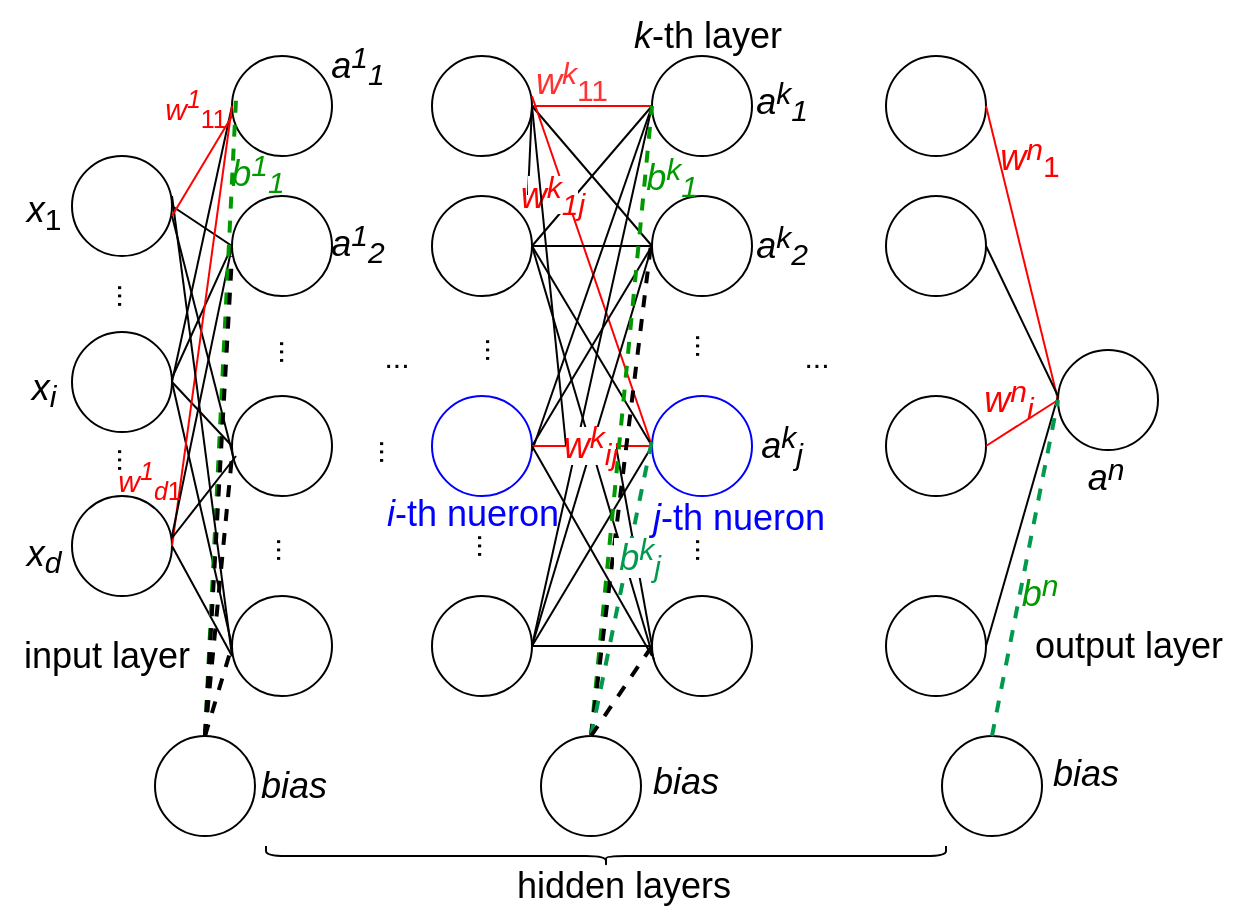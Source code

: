 <mxfile version="21.3.8" type="github">
  <diagram name="Page-1" id="8ToRotbsmDNmmr7wD_bL">
    <mxGraphModel dx="1242" dy="742" grid="1" gridSize="10" guides="1" tooltips="1" connect="1" arrows="1" fold="1" page="1" pageScale="1" pageWidth="827" pageHeight="1169" math="0" shadow="0">
      <root>
        <mxCell id="0" />
        <mxCell id="1" parent="0" />
        <mxCell id="P3CmtYsPwi7_TScskWWs-3" value="" style="ellipse;whiteSpace=wrap;html=1;aspect=fixed;" parent="1" vertex="1">
          <mxGeometry x="70" y="200" width="50" height="50" as="geometry" />
        </mxCell>
        <mxCell id="P3CmtYsPwi7_TScskWWs-4" value="" style="ellipse;whiteSpace=wrap;html=1;aspect=fixed;" parent="1" vertex="1">
          <mxGeometry x="150" y="150" width="50" height="50" as="geometry" />
        </mxCell>
        <mxCell id="P3CmtYsPwi7_TScskWWs-5" value="" style="ellipse;whiteSpace=wrap;html=1;aspect=fixed;" parent="1" vertex="1">
          <mxGeometry x="70" y="288" width="50" height="50" as="geometry" />
        </mxCell>
        <mxCell id="P3CmtYsPwi7_TScskWWs-6" value="" style="ellipse;whiteSpace=wrap;html=1;aspect=fixed;" parent="1" vertex="1">
          <mxGeometry x="70" y="370" width="50" height="50" as="geometry" />
        </mxCell>
        <mxCell id="P3CmtYsPwi7_TScskWWs-7" value="" style="ellipse;whiteSpace=wrap;html=1;aspect=fixed;" parent="1" vertex="1">
          <mxGeometry x="150" y="320" width="50" height="50" as="geometry" />
        </mxCell>
        <mxCell id="P3CmtYsPwi7_TScskWWs-8" value="" style="ellipse;whiteSpace=wrap;html=1;aspect=fixed;" parent="1" vertex="1">
          <mxGeometry x="150" y="220" width="50" height="50" as="geometry" />
        </mxCell>
        <mxCell id="P3CmtYsPwi7_TScskWWs-9" value="" style="ellipse;whiteSpace=wrap;html=1;aspect=fixed;" parent="1" vertex="1">
          <mxGeometry x="150" y="420" width="50" height="50" as="geometry" />
        </mxCell>
        <mxCell id="P3CmtYsPwi7_TScskWWs-10" value="" style="ellipse;whiteSpace=wrap;html=1;aspect=fixed;" parent="1" vertex="1">
          <mxGeometry x="250" y="420" width="50" height="50" as="geometry" />
        </mxCell>
        <mxCell id="P3CmtYsPwi7_TScskWWs-11" value="" style="ellipse;whiteSpace=wrap;html=1;aspect=fixed;strokeColor=#0000FF;" parent="1" vertex="1">
          <mxGeometry x="250" y="320" width="50" height="50" as="geometry" />
        </mxCell>
        <mxCell id="P3CmtYsPwi7_TScskWWs-12" value="" style="ellipse;whiteSpace=wrap;html=1;aspect=fixed;" parent="1" vertex="1">
          <mxGeometry x="250" y="220" width="50" height="50" as="geometry" />
        </mxCell>
        <mxCell id="P3CmtYsPwi7_TScskWWs-13" value="" style="ellipse;whiteSpace=wrap;html=1;aspect=fixed;" parent="1" vertex="1">
          <mxGeometry x="250" y="150" width="50" height="50" as="geometry" />
        </mxCell>
        <mxCell id="P3CmtYsPwi7_TScskWWs-14" value="&lt;font style=&quot;font-size: 15px;&quot;&gt;...&lt;/font&gt;" style="rounded=0;whiteSpace=wrap;html=1;strokeColor=none;fillColor=none;rotation=90;" parent="1" vertex="1">
          <mxGeometry x="84" y="260" width="30" height="20" as="geometry" />
        </mxCell>
        <mxCell id="P3CmtYsPwi7_TScskWWs-15" value="&lt;font style=&quot;font-size: 15px;&quot;&gt;...&lt;/font&gt;" style="rounded=0;whiteSpace=wrap;html=1;strokeColor=none;fillColor=none;rotation=90;" parent="1" vertex="1">
          <mxGeometry x="84" y="342" width="30" height="20" as="geometry" />
        </mxCell>
        <mxCell id="P3CmtYsPwi7_TScskWWs-16" value="&lt;font style=&quot;font-size: 15px;&quot;&gt;...&lt;/font&gt;" style="rounded=0;whiteSpace=wrap;html=1;strokeColor=none;fillColor=none;rotation=90;" parent="1" vertex="1">
          <mxGeometry x="165" y="288" width="30" height="20" as="geometry" />
        </mxCell>
        <mxCell id="P3CmtYsPwi7_TScskWWs-18" value="&lt;font style=&quot;font-size: 15px;&quot;&gt;...&lt;/font&gt;" style="rounded=0;whiteSpace=wrap;html=1;strokeColor=none;fillColor=none;rotation=90;" parent="1" vertex="1">
          <mxGeometry x="166" y="387" width="25" height="20" as="geometry" />
        </mxCell>
        <mxCell id="P3CmtYsPwi7_TScskWWs-19" value="" style="ellipse;whiteSpace=wrap;html=1;aspect=fixed;" parent="1" vertex="1">
          <mxGeometry x="563" y="297" width="50" height="50" as="geometry" />
        </mxCell>
        <mxCell id="P3CmtYsPwi7_TScskWWs-22" value="" style="endArrow=none;html=1;rounded=0;exitX=1;exitY=0.5;exitDx=0;exitDy=0;entryX=0;entryY=0.5;entryDx=0;entryDy=0;" parent="1" source="P3CmtYsPwi7_TScskWWs-3" target="P3CmtYsPwi7_TScskWWs-8" edge="1">
          <mxGeometry width="50" height="50" relative="1" as="geometry">
            <mxPoint x="130" y="235" as="sourcePoint" />
            <mxPoint x="162" y="194" as="targetPoint" />
          </mxGeometry>
        </mxCell>
        <mxCell id="P3CmtYsPwi7_TScskWWs-23" value="" style="endArrow=none;html=1;rounded=0;entryX=0.02;entryY=0.64;entryDx=0;entryDy=0;entryPerimeter=0;" parent="1" target="P3CmtYsPwi7_TScskWWs-7" edge="1">
          <mxGeometry width="50" height="50" relative="1" as="geometry">
            <mxPoint x="120" y="230" as="sourcePoint" />
            <mxPoint x="172" y="204" as="targetPoint" />
          </mxGeometry>
        </mxCell>
        <mxCell id="P3CmtYsPwi7_TScskWWs-25" value="" style="endArrow=none;html=1;rounded=0;exitX=1;exitY=0.5;exitDx=0;exitDy=0;entryX=0;entryY=0.5;entryDx=0;entryDy=0;" parent="1" source="P3CmtYsPwi7_TScskWWs-5" target="P3CmtYsPwi7_TScskWWs-4" edge="1">
          <mxGeometry width="50" height="50" relative="1" as="geometry">
            <mxPoint x="160" y="265" as="sourcePoint" />
            <mxPoint x="192" y="224" as="targetPoint" />
          </mxGeometry>
        </mxCell>
        <mxCell id="P3CmtYsPwi7_TScskWWs-26" value="" style="endArrow=none;html=1;rounded=0;exitX=1;exitY=0.5;exitDx=0;exitDy=0;entryX=0;entryY=0.5;entryDx=0;entryDy=0;" parent="1" target="P3CmtYsPwi7_TScskWWs-8" edge="1">
          <mxGeometry width="50" height="50" relative="1" as="geometry">
            <mxPoint x="120" y="311" as="sourcePoint" />
            <mxPoint x="152" y="270" as="targetPoint" />
          </mxGeometry>
        </mxCell>
        <mxCell id="P3CmtYsPwi7_TScskWWs-27" value="" style="endArrow=none;html=1;rounded=0;exitX=1;exitY=0.5;exitDx=0;exitDy=0;entryX=0;entryY=0.5;entryDx=0;entryDy=0;" parent="1" source="P3CmtYsPwi7_TScskWWs-5" target="P3CmtYsPwi7_TScskWWs-7" edge="1">
          <mxGeometry width="50" height="50" relative="1" as="geometry">
            <mxPoint x="180" y="285" as="sourcePoint" />
            <mxPoint x="212" y="244" as="targetPoint" />
          </mxGeometry>
        </mxCell>
        <mxCell id="P3CmtYsPwi7_TScskWWs-28" value="" style="endArrow=none;html=1;rounded=0;exitX=1;exitY=0.5;exitDx=0;exitDy=0;entryX=0;entryY=0.5;entryDx=0;entryDy=0;" parent="1" source="P3CmtYsPwi7_TScskWWs-5" target="P3CmtYsPwi7_TScskWWs-9" edge="1">
          <mxGeometry width="50" height="50" relative="1" as="geometry">
            <mxPoint x="190" y="295" as="sourcePoint" />
            <mxPoint x="222" y="254" as="targetPoint" />
          </mxGeometry>
        </mxCell>
        <mxCell id="P3CmtYsPwi7_TScskWWs-29" value="" style="endArrow=none;html=1;rounded=0;exitX=1;exitY=0.5;exitDx=0;exitDy=0;entryX=0;entryY=0.5;entryDx=0;entryDy=0;strokeColor=#FF0000;" parent="1" source="P3CmtYsPwi7_TScskWWs-6" target="P3CmtYsPwi7_TScskWWs-4" edge="1">
          <mxGeometry width="50" height="50" relative="1" as="geometry">
            <mxPoint x="200" y="305" as="sourcePoint" />
            <mxPoint x="232" y="264" as="targetPoint" />
          </mxGeometry>
        </mxCell>
        <mxCell id="P3CmtYsPwi7_TScskWWs-30" value="" style="endArrow=none;html=1;rounded=0;exitX=1;exitY=0.5;exitDx=0;exitDy=0;entryX=0.04;entryY=0.68;entryDx=0;entryDy=0;entryPerimeter=0;" parent="1" edge="1">
          <mxGeometry width="50" height="50" relative="1" as="geometry">
            <mxPoint x="120" y="391" as="sourcePoint" />
            <mxPoint x="152" y="350" as="targetPoint" />
          </mxGeometry>
        </mxCell>
        <mxCell id="P3CmtYsPwi7_TScskWWs-31" value="" style="endArrow=none;html=1;rounded=0;exitX=1;exitY=0.5;exitDx=0;exitDy=0;" parent="1" source="P3CmtYsPwi7_TScskWWs-6" edge="1">
          <mxGeometry width="50" height="50" relative="1" as="geometry">
            <mxPoint x="220" y="325" as="sourcePoint" />
            <mxPoint x="150" y="450" as="targetPoint" />
          </mxGeometry>
        </mxCell>
        <mxCell id="P3CmtYsPwi7_TScskWWs-32" value="" style="endArrow=none;html=1;rounded=0;entryX=0;entryY=0.5;entryDx=0;entryDy=0;" parent="1" target="P3CmtYsPwi7_TScskWWs-8" edge="1">
          <mxGeometry width="50" height="50" relative="1" as="geometry">
            <mxPoint x="120" y="390" as="sourcePoint" />
            <mxPoint x="146" y="347" as="targetPoint" />
          </mxGeometry>
        </mxCell>
        <mxCell id="P3CmtYsPwi7_TScskWWs-33" value="&lt;font style=&quot;font-size: 15px;&quot;&gt;...&lt;/font&gt;" style="rounded=0;whiteSpace=wrap;html=1;strokeColor=none;fillColor=none;rotation=0;" parent="1" vertex="1">
          <mxGeometry x="220" y="290" width="25" height="20" as="geometry" />
        </mxCell>
        <mxCell id="P3CmtYsPwi7_TScskWWs-34" value="" style="ellipse;whiteSpace=wrap;html=1;aspect=fixed;" parent="1" vertex="1">
          <mxGeometry x="477" y="420" width="50" height="50" as="geometry" />
        </mxCell>
        <mxCell id="P3CmtYsPwi7_TScskWWs-35" value="" style="ellipse;whiteSpace=wrap;html=1;aspect=fixed;" parent="1" vertex="1">
          <mxGeometry x="477" y="320" width="50" height="50" as="geometry" />
        </mxCell>
        <mxCell id="P3CmtYsPwi7_TScskWWs-36" value="" style="ellipse;whiteSpace=wrap;html=1;aspect=fixed;" parent="1" vertex="1">
          <mxGeometry x="477" y="220" width="50" height="50" as="geometry" />
        </mxCell>
        <mxCell id="P3CmtYsPwi7_TScskWWs-37" value="" style="ellipse;whiteSpace=wrap;html=1;aspect=fixed;" parent="1" vertex="1">
          <mxGeometry x="477" y="150" width="50" height="50" as="geometry" />
        </mxCell>
        <mxCell id="P3CmtYsPwi7_TScskWWs-38" value="&lt;font style=&quot;font-size: 15px;&quot;&gt;...&lt;/font&gt;" style="rounded=0;whiteSpace=wrap;html=1;strokeColor=none;fillColor=none;rotation=0;" parent="1" vertex="1">
          <mxGeometry x="430" y="290" width="25" height="20" as="geometry" />
        </mxCell>
        <mxCell id="P3CmtYsPwi7_TScskWWs-42" value="" style="endArrow=none;html=1;rounded=0;exitX=1;exitY=0.5;exitDx=0;exitDy=0;entryX=0;entryY=0.5;entryDx=0;entryDy=0;strokeColor=#FF0000;" parent="1" source="P3CmtYsPwi7_TScskWWs-37" target="P3CmtYsPwi7_TScskWWs-19" edge="1">
          <mxGeometry width="50" height="50" relative="1" as="geometry">
            <mxPoint x="473" y="450" as="sourcePoint" />
            <mxPoint x="523" y="400" as="targetPoint" />
          </mxGeometry>
        </mxCell>
        <mxCell id="P3CmtYsPwi7_TScskWWs-45" value="" style="endArrow=none;html=1;rounded=0;exitX=1;exitY=0.5;exitDx=0;exitDy=0;" parent="1" source="P3CmtYsPwi7_TScskWWs-34" edge="1">
          <mxGeometry width="50" height="50" relative="1" as="geometry">
            <mxPoint x="557" y="205" as="sourcePoint" />
            <mxPoint x="563" y="320" as="targetPoint" />
          </mxGeometry>
        </mxCell>
        <mxCell id="P3CmtYsPwi7_TScskWWs-46" value="" style="endArrow=none;html=1;rounded=0;exitX=1;exitY=0.5;exitDx=0;exitDy=0;" parent="1" source="P3CmtYsPwi7_TScskWWs-36" edge="1">
          <mxGeometry width="50" height="50" relative="1" as="geometry">
            <mxPoint x="567" y="215" as="sourcePoint" />
            <mxPoint x="563" y="320" as="targetPoint" />
          </mxGeometry>
        </mxCell>
        <mxCell id="P3CmtYsPwi7_TScskWWs-47" value="" style="ellipse;whiteSpace=wrap;html=1;aspect=fixed;" parent="1" vertex="1">
          <mxGeometry x="360" y="420" width="50" height="50" as="geometry" />
        </mxCell>
        <mxCell id="P3CmtYsPwi7_TScskWWs-48" value="" style="ellipse;whiteSpace=wrap;html=1;aspect=fixed;fontColor=#0000CC;strokeColor=#0000FF;" parent="1" vertex="1">
          <mxGeometry x="360" y="320" width="50" height="50" as="geometry" />
        </mxCell>
        <mxCell id="P3CmtYsPwi7_TScskWWs-49" value="" style="ellipse;whiteSpace=wrap;html=1;aspect=fixed;" parent="1" vertex="1">
          <mxGeometry x="360" y="220" width="50" height="50" as="geometry" />
        </mxCell>
        <mxCell id="P3CmtYsPwi7_TScskWWs-50" value="" style="ellipse;whiteSpace=wrap;html=1;aspect=fixed;" parent="1" vertex="1">
          <mxGeometry x="360" y="150" width="50" height="50" as="geometry" />
        </mxCell>
        <mxCell id="P3CmtYsPwi7_TScskWWs-51" value="&lt;font style=&quot;font-size: 15px;&quot;&gt;...&lt;/font&gt;" style="rounded=0;whiteSpace=wrap;html=1;strokeColor=none;fillColor=none;rotation=90;" parent="1" vertex="1">
          <mxGeometry x="373" y="285" width="30" height="20" as="geometry" />
        </mxCell>
        <mxCell id="P3CmtYsPwi7_TScskWWs-52" value="&lt;font style=&quot;font-size: 15px;&quot;&gt;...&lt;/font&gt;" style="rounded=0;whiteSpace=wrap;html=1;strokeColor=none;fillColor=none;rotation=90;" parent="1" vertex="1">
          <mxGeometry x="268" y="287" width="30" height="20" as="geometry" />
        </mxCell>
        <mxCell id="P3CmtYsPwi7_TScskWWs-53" value="&lt;font style=&quot;font-size: 15px;&quot;&gt;...&lt;/font&gt;" style="rounded=0;whiteSpace=wrap;html=1;strokeColor=none;fillColor=none;rotation=90;" parent="1" vertex="1">
          <mxGeometry x="264" y="385" width="30" height="20" as="geometry" />
        </mxCell>
        <mxCell id="P3CmtYsPwi7_TScskWWs-54" value="&lt;font style=&quot;font-size: 15px;&quot;&gt;...&lt;/font&gt;" style="rounded=0;whiteSpace=wrap;html=1;strokeColor=none;fillColor=none;rotation=90;" parent="1" vertex="1">
          <mxGeometry x="373" y="387" width="30" height="20" as="geometry" />
        </mxCell>
        <mxCell id="P3CmtYsPwi7_TScskWWs-55" value="" style="endArrow=none;html=1;rounded=0;exitX=1;exitY=0.5;exitDx=0;exitDy=0;entryX=0;entryY=0.5;entryDx=0;entryDy=0;strokeColor=#FF0000;" parent="1" source="P3CmtYsPwi7_TScskWWs-13" target="P3CmtYsPwi7_TScskWWs-50" edge="1">
          <mxGeometry width="50" height="50" relative="1" as="geometry">
            <mxPoint x="410" y="450" as="sourcePoint" />
            <mxPoint x="460" y="400" as="targetPoint" />
          </mxGeometry>
        </mxCell>
        <mxCell id="P3CmtYsPwi7_TScskWWs-56" value="&lt;font style=&quot;font-size: 15px;&quot;&gt;...&lt;/font&gt;" style="rounded=0;whiteSpace=wrap;html=1;strokeColor=none;fillColor=none;rotation=90;" parent="1" vertex="1">
          <mxGeometry x="215" y="338" width="30" height="20" as="geometry" />
        </mxCell>
        <mxCell id="P3CmtYsPwi7_TScskWWs-64" value="" style="endArrow=none;html=1;rounded=0;exitX=1;exitY=0.5;exitDx=0;exitDy=0;entryX=0;entryY=0.5;entryDx=0;entryDy=0;" parent="1" source="P3CmtYsPwi7_TScskWWs-13" target="P3CmtYsPwi7_TScskWWs-49" edge="1">
          <mxGeometry width="50" height="50" relative="1" as="geometry">
            <mxPoint x="310" y="185" as="sourcePoint" />
            <mxPoint x="370" y="185" as="targetPoint" />
          </mxGeometry>
        </mxCell>
        <mxCell id="P3CmtYsPwi7_TScskWWs-65" value="" style="endArrow=none;html=1;rounded=0;exitX=0.045;exitY=0.6;exitDx=0;exitDy=0;entryX=0;entryY=0.5;entryDx=0;entryDy=0;exitPerimeter=0;strokeColor=#FF0000;" parent="1" source="P3CmtYsPwi7_TScskWWs-97" target="P3CmtYsPwi7_TScskWWs-48" edge="1">
          <mxGeometry width="50" height="50" relative="1" as="geometry">
            <mxPoint x="320" y="195" as="sourcePoint" />
            <mxPoint x="380" y="195" as="targetPoint" />
          </mxGeometry>
        </mxCell>
        <mxCell id="P3CmtYsPwi7_TScskWWs-66" value="" style="endArrow=none;html=1;rounded=0;exitX=1;exitY=0.5;exitDx=0;exitDy=0;entryX=0;entryY=0.5;entryDx=0;entryDy=0;" parent="1" source="P3CmtYsPwi7_TScskWWs-100" target="P3CmtYsPwi7_TScskWWs-47" edge="1">
          <mxGeometry width="50" height="50" relative="1" as="geometry">
            <mxPoint x="330" y="205" as="sourcePoint" />
            <mxPoint x="390" y="205" as="targetPoint" />
          </mxGeometry>
        </mxCell>
        <mxCell id="P3CmtYsPwi7_TScskWWs-67" value="" style="endArrow=none;html=1;rounded=0;exitX=1;exitY=0.5;exitDx=0;exitDy=0;entryX=0;entryY=0.5;entryDx=0;entryDy=0;" parent="1" source="P3CmtYsPwi7_TScskWWs-12" target="P3CmtYsPwi7_TScskWWs-50" edge="1">
          <mxGeometry width="50" height="50" relative="1" as="geometry">
            <mxPoint x="340" y="215" as="sourcePoint" />
            <mxPoint x="400" y="215" as="targetPoint" />
          </mxGeometry>
        </mxCell>
        <mxCell id="P3CmtYsPwi7_TScskWWs-68" value="" style="endArrow=none;html=1;rounded=0;exitX=1;exitY=0.5;exitDx=0;exitDy=0;entryX=0;entryY=0.5;entryDx=0;entryDy=0;" parent="1" source="P3CmtYsPwi7_TScskWWs-12" target="P3CmtYsPwi7_TScskWWs-49" edge="1">
          <mxGeometry width="50" height="50" relative="1" as="geometry">
            <mxPoint x="350" y="225" as="sourcePoint" />
            <mxPoint x="410" y="225" as="targetPoint" />
          </mxGeometry>
        </mxCell>
        <mxCell id="P3CmtYsPwi7_TScskWWs-69" value="" style="endArrow=none;html=1;rounded=0;exitX=1;exitY=0.5;exitDx=0;exitDy=0;entryX=0;entryY=0.5;entryDx=0;entryDy=0;" parent="1" source="P3CmtYsPwi7_TScskWWs-12" target="P3CmtYsPwi7_TScskWWs-48" edge="1">
          <mxGeometry width="50" height="50" relative="1" as="geometry">
            <mxPoint x="360" y="235" as="sourcePoint" />
            <mxPoint x="420" y="235" as="targetPoint" />
          </mxGeometry>
        </mxCell>
        <mxCell id="P3CmtYsPwi7_TScskWWs-70" value="" style="endArrow=none;html=1;rounded=0;entryX=0.02;entryY=0.64;entryDx=0;entryDy=0;entryPerimeter=0;" parent="1" target="P3CmtYsPwi7_TScskWWs-47" edge="1">
          <mxGeometry width="50" height="50" relative="1" as="geometry">
            <mxPoint x="300" y="245" as="sourcePoint" />
            <mxPoint x="430" y="245" as="targetPoint" />
          </mxGeometry>
        </mxCell>
        <mxCell id="P3CmtYsPwi7_TScskWWs-71" value="" style="endArrow=none;html=1;rounded=0;exitX=1;exitY=0.5;exitDx=0;exitDy=0;entryX=0;entryY=0.5;entryDx=0;entryDy=0;" parent="1" target="P3CmtYsPwi7_TScskWWs-50" edge="1">
          <mxGeometry width="50" height="50" relative="1" as="geometry">
            <mxPoint x="300" y="347.5" as="sourcePoint" />
            <mxPoint x="360" y="347.5" as="targetPoint" />
          </mxGeometry>
        </mxCell>
        <mxCell id="P3CmtYsPwi7_TScskWWs-72" value="" style="endArrow=none;html=1;rounded=0;exitX=1;exitY=0.5;exitDx=0;exitDy=0;entryX=0;entryY=0.5;entryDx=0;entryDy=0;" parent="1" source="P3CmtYsPwi7_TScskWWs-11" target="P3CmtYsPwi7_TScskWWs-49" edge="1">
          <mxGeometry width="50" height="50" relative="1" as="geometry">
            <mxPoint x="390" y="265" as="sourcePoint" />
            <mxPoint x="450" y="265" as="targetPoint" />
          </mxGeometry>
        </mxCell>
        <mxCell id="P3CmtYsPwi7_TScskWWs-73" value="" style="endArrow=none;html=1;rounded=0;exitX=1;exitY=0.5;exitDx=0;exitDy=0;entryX=0;entryY=0.5;entryDx=0;entryDy=0;strokeColor=#FF0000;" parent="1" source="P3CmtYsPwi7_TScskWWs-11" target="P3CmtYsPwi7_TScskWWs-48" edge="1">
          <mxGeometry width="50" height="50" relative="1" as="geometry">
            <mxPoint x="400" y="275" as="sourcePoint" />
            <mxPoint x="460" y="275" as="targetPoint" />
          </mxGeometry>
        </mxCell>
        <mxCell id="P3CmtYsPwi7_TScskWWs-74" value="" style="endArrow=none;html=1;rounded=0;exitX=1;exitY=0.5;exitDx=0;exitDy=0;" parent="1" source="P3CmtYsPwi7_TScskWWs-11" edge="1">
          <mxGeometry width="50" height="50" relative="1" as="geometry">
            <mxPoint x="410" y="285" as="sourcePoint" />
            <mxPoint x="360" y="450" as="targetPoint" />
          </mxGeometry>
        </mxCell>
        <mxCell id="P3CmtYsPwi7_TScskWWs-75" value="" style="endArrow=none;html=1;rounded=0;exitX=1;exitY=0.5;exitDx=0;exitDy=0;entryX=0;entryY=0.5;entryDx=0;entryDy=0;" parent="1" source="P3CmtYsPwi7_TScskWWs-10" target="P3CmtYsPwi7_TScskWWs-50" edge="1">
          <mxGeometry width="50" height="50" relative="1" as="geometry">
            <mxPoint x="420" y="295" as="sourcePoint" />
            <mxPoint x="480" y="295" as="targetPoint" />
          </mxGeometry>
        </mxCell>
        <mxCell id="P3CmtYsPwi7_TScskWWs-76" value="" style="endArrow=none;html=1;rounded=0;exitX=1;exitY=0.5;exitDx=0;exitDy=0;entryX=0;entryY=0.5;entryDx=0;entryDy=0;" parent="1" source="P3CmtYsPwi7_TScskWWs-10" target="P3CmtYsPwi7_TScskWWs-49" edge="1">
          <mxGeometry width="50" height="50" relative="1" as="geometry">
            <mxPoint x="430" y="305" as="sourcePoint" />
            <mxPoint x="490" y="305" as="targetPoint" />
          </mxGeometry>
        </mxCell>
        <mxCell id="P3CmtYsPwi7_TScskWWs-77" value="" style="endArrow=none;html=1;rounded=0;exitX=1;exitY=0.5;exitDx=0;exitDy=0;entryX=0;entryY=0.5;entryDx=0;entryDy=0;" parent="1" source="P3CmtYsPwi7_TScskWWs-10" target="P3CmtYsPwi7_TScskWWs-48" edge="1">
          <mxGeometry width="50" height="50" relative="1" as="geometry">
            <mxPoint x="440" y="315" as="sourcePoint" />
            <mxPoint x="500" y="315" as="targetPoint" />
          </mxGeometry>
        </mxCell>
        <mxCell id="P3CmtYsPwi7_TScskWWs-78" value="" style="endArrow=none;html=1;rounded=0;exitX=1;exitY=0.5;exitDx=0;exitDy=0;entryX=0;entryY=0.5;entryDx=0;entryDy=0;" parent="1" source="P3CmtYsPwi7_TScskWWs-10" target="P3CmtYsPwi7_TScskWWs-47" edge="1">
          <mxGeometry width="50" height="50" relative="1" as="geometry">
            <mxPoint x="450" y="325" as="sourcePoint" />
            <mxPoint x="510" y="325" as="targetPoint" />
          </mxGeometry>
        </mxCell>
        <mxCell id="P3CmtYsPwi7_TScskWWs-80" value="&lt;font style=&quot;font-size: 18px;&quot;&gt;input layer&lt;/font&gt;" style="rounded=0;whiteSpace=wrap;html=1;fillColor=none;strokeColor=none;fontSize=18;" parent="1" vertex="1">
          <mxGeometry x="40" y="420" width="95" height="60" as="geometry" />
        </mxCell>
        <mxCell id="P3CmtYsPwi7_TScskWWs-81" value="" style="shape=curlyBracket;whiteSpace=wrap;html=1;rounded=1;labelPosition=left;verticalLabelPosition=middle;align=right;verticalAlign=middle;rotation=-90;" parent="1" vertex="1">
          <mxGeometry x="332" y="380" width="10" height="340" as="geometry" />
        </mxCell>
        <mxCell id="P3CmtYsPwi7_TScskWWs-82" value="&lt;font style=&quot;font-size: 18px;&quot;&gt;hidden layers&lt;/font&gt;" style="rounded=0;whiteSpace=wrap;html=1;fillColor=none;strokeColor=none;fontSize=18;" parent="1" vertex="1">
          <mxGeometry x="241" y="550" width="210" height="30" as="geometry" />
        </mxCell>
        <mxCell id="P3CmtYsPwi7_TScskWWs-83" value="&lt;font style=&quot;font-size: 18px;&quot;&gt;output layer&lt;/font&gt;" style="rounded=0;whiteSpace=wrap;html=1;fillColor=none;strokeColor=none;fontSize=18;" parent="1" vertex="1">
          <mxGeometry x="547" y="415" width="103" height="60" as="geometry" />
        </mxCell>
        <mxCell id="P3CmtYsPwi7_TScskWWs-84" value="&lt;font style=&quot;font-size: 18px;&quot;&gt;&lt;i style=&quot;font-size: 18px;&quot;&gt;k&lt;/i&gt;-th layer&lt;/font&gt;" style="rounded=0;whiteSpace=wrap;html=1;fillColor=none;strokeColor=none;fontSize=18;" parent="1" vertex="1">
          <mxGeometry x="348" y="122" width="80" height="36" as="geometry" />
        </mxCell>
        <mxCell id="P3CmtYsPwi7_TScskWWs-86" value="&lt;font style=&quot;&quot;&gt;&lt;i style=&quot;&quot;&gt;&lt;font style=&quot;font-size: 18px;&quot;&gt;x&lt;/font&gt;&lt;/i&gt;&lt;sub style=&quot;font-size: 15px;&quot;&gt;1&lt;/sub&gt;&lt;/font&gt;" style="rounded=0;whiteSpace=wrap;html=1;fillColor=none;strokeColor=none;fontSize=15;" parent="1" vertex="1">
          <mxGeometry x="34" y="198" width="44" height="60" as="geometry" />
        </mxCell>
        <mxCell id="P3CmtYsPwi7_TScskWWs-89" value="&lt;font style=&quot;&quot;&gt;&lt;i style=&quot;&quot;&gt;&lt;font style=&quot;font-size: 18px;&quot;&gt;x&lt;/font&gt;&lt;sub style=&quot;font-size: 15px;&quot;&gt;d&lt;/sub&gt;&lt;/i&gt;&lt;/font&gt;" style="rounded=0;whiteSpace=wrap;html=1;fillColor=none;strokeColor=none;" parent="1" vertex="1">
          <mxGeometry x="34" y="370" width="44" height="60" as="geometry" />
        </mxCell>
        <mxCell id="P3CmtYsPwi7_TScskWWs-90" value="&lt;font style=&quot;&quot;&gt;&lt;i style=&quot;&quot;&gt;&lt;font style=&quot;font-size: 18px;&quot;&gt;x&lt;/font&gt;&lt;sub style=&quot;font-size: 15px;&quot;&gt;i&lt;/sub&gt;&lt;/i&gt;&lt;/font&gt;" style="rounded=0;whiteSpace=wrap;html=1;fillColor=none;strokeColor=none;" parent="1" vertex="1">
          <mxGeometry x="34" y="287" width="44" height="60" as="geometry" />
        </mxCell>
        <mxCell id="P3CmtYsPwi7_TScskWWs-91" value="&lt;font style=&quot;font-size: 15px;&quot;&gt;&lt;i&gt;w&lt;sup&gt;1&lt;/sup&gt;&lt;/i&gt;&lt;sub&gt;11&lt;/sub&gt;&lt;/font&gt;" style="rounded=0;whiteSpace=wrap;html=1;fillColor=none;strokeColor=none;fontColor=#FF0000;" parent="1" vertex="1">
          <mxGeometry x="110" y="157" width="44" height="40" as="geometry" />
        </mxCell>
        <mxCell id="P3CmtYsPwi7_TScskWWs-95" value="&lt;i style=&quot;&quot;&gt;&lt;font style=&quot;font-size: 18px;&quot;&gt;a&lt;/font&gt;&lt;sup style=&quot;font-size: 15px;&quot;&gt;n&lt;/sup&gt;&lt;/i&gt;" style="rounded=0;whiteSpace=wrap;html=1;fillColor=none;strokeColor=none;" parent="1" vertex="1">
          <mxGeometry x="565" y="330" width="44" height="60" as="geometry" />
        </mxCell>
        <mxCell id="P3CmtYsPwi7_TScskWWs-97" value="&lt;font color=&quot;#ff3333&quot; style=&quot;&quot;&gt;&lt;i style=&quot;&quot;&gt;&lt;font style=&quot;font-size: 18px;&quot;&gt;w&lt;/font&gt;&lt;sup style=&quot;font-size: 15px;&quot;&gt;k&lt;/sup&gt;&lt;/i&gt;&lt;sub style=&quot;font-size: 15px;&quot;&gt;11&lt;/sub&gt;&lt;/font&gt;" style="rounded=0;whiteSpace=wrap;html=1;fillColor=none;strokeColor=none;" parent="1" vertex="1">
          <mxGeometry x="298" y="128" width="44" height="70" as="geometry" />
        </mxCell>
        <mxCell id="P3CmtYsPwi7_TScskWWs-99" value="" style="endArrow=none;html=1;rounded=0;exitX=1;exitY=0.5;exitDx=0;exitDy=0;entryX=0;entryY=0.5;entryDx=0;entryDy=0;" parent="1" source="P3CmtYsPwi7_TScskWWs-13" target="P3CmtYsPwi7_TScskWWs-98" edge="1">
          <mxGeometry width="50" height="50" relative="1" as="geometry">
            <mxPoint x="300" y="175" as="sourcePoint" />
            <mxPoint x="360" y="345" as="targetPoint" />
          </mxGeometry>
        </mxCell>
        <mxCell id="P3CmtYsPwi7_TScskWWs-98" value="&lt;font style=&quot;&quot;&gt;&lt;i style=&quot;&quot;&gt;&lt;font style=&quot;font-size: 18px;&quot;&gt;w&lt;/font&gt;&lt;sup style=&quot;font-size: 15px;&quot;&gt;k&lt;/sup&gt;&lt;sub style=&quot;font-size: 15px;&quot;&gt;1j&lt;/sub&gt;&lt;/i&gt;&lt;/font&gt;" style="rounded=0;whiteSpace=wrap;html=1;fillColor=default;strokeColor=none;fontColor=#FF0000;" parent="1" vertex="1">
          <mxGeometry x="298" y="210" width="25" height="19" as="geometry" />
        </mxCell>
        <mxCell id="P3CmtYsPwi7_TScskWWs-102" value="" style="endArrow=none;html=1;rounded=0;exitX=1;exitY=0.5;exitDx=0;exitDy=0;entryX=0;entryY=0.5;entryDx=0;entryDy=0;" parent="1" source="P3CmtYsPwi7_TScskWWs-13" target="P3CmtYsPwi7_TScskWWs-100" edge="1">
          <mxGeometry width="50" height="50" relative="1" as="geometry">
            <mxPoint x="300" y="175" as="sourcePoint" />
            <mxPoint x="360" y="445" as="targetPoint" />
          </mxGeometry>
        </mxCell>
        <mxCell id="P3CmtYsPwi7_TScskWWs-100" value="&lt;font style=&quot;&quot;&gt;&lt;i style=&quot;&quot;&gt;&lt;font style=&quot;font-size: 18px;&quot;&gt;w&lt;/font&gt;&lt;sup style=&quot;font-size: 15px;&quot;&gt;k&lt;/sup&gt;&lt;sub style=&quot;font-size: 15px;&quot;&gt;ij&lt;/sub&gt;&lt;/i&gt;&lt;/font&gt;" style="rounded=0;whiteSpace=wrap;html=1;fillColor=default;strokeColor=none;fontColor=#FF0000;" parent="1" vertex="1">
          <mxGeometry x="317" y="335.5" width="25" height="19" as="geometry" />
        </mxCell>
        <mxCell id="P3CmtYsPwi7_TScskWWs-103" value="&lt;font style=&quot;font-size: 18px;&quot;&gt;&lt;i style=&quot;font-size: 18px;&quot;&gt;i&lt;/i&gt;-th nueron&lt;/font&gt;" style="rounded=0;whiteSpace=wrap;html=1;fillColor=none;strokeColor=none;fontColor=#0000FF;fontSize=18;" parent="1" vertex="1">
          <mxGeometry x="226" y="349" width="89" height="60" as="geometry" />
        </mxCell>
        <mxCell id="P3CmtYsPwi7_TScskWWs-104" value="&lt;font style=&quot;font-size: 18px;&quot;&gt;&lt;i style=&quot;font-size: 18px;&quot;&gt;j&lt;/i&gt;-th nueron&lt;/font&gt;" style="rounded=0;whiteSpace=wrap;html=1;fillColor=none;strokeColor=none;fontColor=#0000FF;fontSize=18;" parent="1" vertex="1">
          <mxGeometry x="357" y="351" width="93" height="60" as="geometry" />
        </mxCell>
        <mxCell id="P3CmtYsPwi7_TScskWWs-105" value="&lt;font style=&quot;&quot;&gt;&lt;i style=&quot;&quot;&gt;&lt;font style=&quot;font-size: 18px;&quot;&gt;w&lt;/font&gt;&lt;sup style=&quot;font-size: 15px;&quot;&gt;n&lt;/sup&gt;&lt;/i&gt;&lt;sub style=&quot;font-size: 15px;&quot;&gt;1&lt;/sub&gt;&lt;/font&gt;" style="rounded=0;whiteSpace=wrap;html=1;fillColor=none;strokeColor=none;fontColor=#FF0000;" parent="1" vertex="1">
          <mxGeometry x="527" y="166" width="44" height="70" as="geometry" />
        </mxCell>
        <mxCell id="P3CmtYsPwi7_TScskWWs-106" value="&lt;font style=&quot;&quot;&gt;&lt;i style=&quot;&quot;&gt;&lt;font style=&quot;font-size: 18px;&quot;&gt;w&lt;/font&gt;&lt;sup style=&quot;font-size: 15px;&quot;&gt;n&lt;/sup&gt;&lt;sub style=&quot;font-size: 15px;&quot;&gt;i&lt;/sub&gt;&lt;/i&gt;&lt;/font&gt;" style="rounded=0;whiteSpace=wrap;html=1;fillColor=none;strokeColor=none;fontColor=#FF0000;" parent="1" vertex="1">
          <mxGeometry x="522" y="312" width="33" height="20" as="geometry" />
        </mxCell>
        <mxCell id="P3CmtYsPwi7_TScskWWs-108" value="" style="endArrow=none;html=1;rounded=0;exitX=1;exitY=0.5;exitDx=0;exitDy=0;entryX=0;entryY=0.5;entryDx=0;entryDy=0;strokeColor=#FF0000;" parent="1" source="P3CmtYsPwi7_TScskWWs-35" target="P3CmtYsPwi7_TScskWWs-19" edge="1">
          <mxGeometry width="50" height="50" relative="1" as="geometry">
            <mxPoint x="537" y="455" as="sourcePoint" />
            <mxPoint x="573" y="330" as="targetPoint" />
          </mxGeometry>
        </mxCell>
        <mxCell id="P3CmtYsPwi7_TScskWWs-110" value="&lt;i style=&quot;&quot;&gt;&lt;font style=&quot;font-size: 18px;&quot;&gt;a&lt;/font&gt;&lt;sup style=&quot;font-size: 15px;&quot;&gt;1&lt;/sup&gt;&lt;sub style=&quot;font-size: 15px;&quot;&gt;1&lt;/sub&gt;&lt;/i&gt;" style="rounded=0;whiteSpace=wrap;html=1;fillColor=none;strokeColor=none;" parent="1" vertex="1">
          <mxGeometry x="191" y="130" width="44" height="50" as="geometry" />
        </mxCell>
        <mxCell id="P3CmtYsPwi7_TScskWWs-111" value="&lt;i style=&quot;&quot;&gt;&lt;font style=&quot;font-size: 18px;&quot;&gt;a&lt;/font&gt;&lt;sup style=&quot;font-size: 15px;&quot;&gt;1&lt;/sup&gt;&lt;sub style=&quot;font-size: 15px;&quot;&gt;2&lt;/sub&gt;&lt;/i&gt;" style="rounded=0;whiteSpace=wrap;html=1;fillColor=none;strokeColor=none;" parent="1" vertex="1">
          <mxGeometry x="191" y="218.5" width="44" height="50" as="geometry" />
        </mxCell>
        <mxCell id="P3CmtYsPwi7_TScskWWs-112" value="&lt;i style=&quot;&quot;&gt;&lt;font style=&quot;font-size: 18px;&quot;&gt;a&lt;/font&gt;&lt;sup style=&quot;font-size: 15px;&quot;&gt;k&lt;/sup&gt;&lt;sub style=&quot;font-size: 15px;&quot;&gt;1&lt;/sub&gt;&lt;/i&gt;" style="rounded=0;whiteSpace=wrap;html=1;fillColor=none;strokeColor=none;" parent="1" vertex="1">
          <mxGeometry x="403" y="148" width="44" height="50" as="geometry" />
        </mxCell>
        <mxCell id="P3CmtYsPwi7_TScskWWs-113" value="&lt;i style=&quot;&quot;&gt;&lt;font style=&quot;font-size: 18px;&quot;&gt;a&lt;/font&gt;&lt;sup style=&quot;font-size: 15px;&quot;&gt;k&lt;/sup&gt;&lt;sub style=&quot;font-size: 15px;&quot;&gt;2&lt;/sub&gt;&lt;/i&gt;" style="rounded=0;whiteSpace=wrap;html=1;fillColor=none;strokeColor=none;" parent="1" vertex="1">
          <mxGeometry x="403" y="220" width="44" height="50" as="geometry" />
        </mxCell>
        <mxCell id="P3CmtYsPwi7_TScskWWs-114" value="&lt;i style=&quot;&quot;&gt;&lt;font style=&quot;font-size: 18px;&quot;&gt;a&lt;/font&gt;&lt;sup style=&quot;font-size: 15px;&quot;&gt;k&lt;/sup&gt;&lt;sub style=&quot;font-size: 15px;&quot;&gt;j&lt;/sub&gt;&lt;/i&gt;" style="rounded=0;whiteSpace=wrap;html=1;fillColor=none;strokeColor=none;" parent="1" vertex="1">
          <mxGeometry x="403" y="320" width="44" height="50" as="geometry" />
        </mxCell>
        <mxCell id="P3CmtYsPwi7_TScskWWs-115" value="" style="ellipse;whiteSpace=wrap;html=1;aspect=fixed;" parent="1" vertex="1">
          <mxGeometry x="111.5" y="490" width="50" height="50" as="geometry" />
        </mxCell>
        <mxCell id="P3CmtYsPwi7_TScskWWs-116" value="" style="endArrow=none;dashed=1;html=1;strokeWidth=2;rounded=0;exitX=0.5;exitY=0;exitDx=0;exitDy=0;entryX=0.955;entryY=0.357;entryDx=0;entryDy=0;entryPerimeter=0;strokeColor=#009900;" parent="1" source="P3CmtYsPwi7_TScskWWs-115" target="P3CmtYsPwi7_TScskWWs-91" edge="1">
          <mxGeometry width="50" height="50" relative="1" as="geometry">
            <mxPoint x="360" y="430" as="sourcePoint" />
            <mxPoint x="410" y="380" as="targetPoint" />
          </mxGeometry>
        </mxCell>
        <mxCell id="P3CmtYsPwi7_TScskWWs-118" value="" style="endArrow=none;dashed=1;html=1;strokeWidth=2;rounded=0;exitX=0.5;exitY=0;exitDx=0;exitDy=0;" parent="1" source="P3CmtYsPwi7_TScskWWs-115" edge="1">
          <mxGeometry width="50" height="50" relative="1" as="geometry">
            <mxPoint x="147" y="500" as="sourcePoint" />
            <mxPoint x="150" y="250" as="targetPoint" />
          </mxGeometry>
        </mxCell>
        <mxCell id="P3CmtYsPwi7_TScskWWs-119" value="" style="endArrow=none;dashed=1;html=1;strokeWidth=2;rounded=0;exitX=0.5;exitY=0;exitDx=0;exitDy=0;" parent="1" source="P3CmtYsPwi7_TScskWWs-115" edge="1">
          <mxGeometry width="50" height="50" relative="1" as="geometry">
            <mxPoint x="157" y="510" as="sourcePoint" />
            <mxPoint x="150" y="350" as="targetPoint" />
          </mxGeometry>
        </mxCell>
        <mxCell id="P3CmtYsPwi7_TScskWWs-121" value="" style="endArrow=none;dashed=1;html=1;strokeWidth=2;rounded=0;exitX=0.5;exitY=0;exitDx=0;exitDy=0;" parent="1" source="P3CmtYsPwi7_TScskWWs-115" edge="1">
          <mxGeometry width="50" height="50" relative="1" as="geometry">
            <mxPoint x="147" y="500" as="sourcePoint" />
            <mxPoint x="150" y="445" as="targetPoint" />
          </mxGeometry>
        </mxCell>
        <mxCell id="P3CmtYsPwi7_TScskWWs-122" value="" style="endArrow=none;dashed=1;html=1;strokeWidth=2;rounded=0;exitX=0.5;exitY=0;exitDx=0;exitDy=0;entryX=0;entryY=0.5;entryDx=0;entryDy=0;fontColor=#009900;strokeColor=#009900;" parent="1" source="P3CmtYsPwi7_TScskWWs-123" target="P3CmtYsPwi7_TScskWWs-50" edge="1">
          <mxGeometry width="50" height="50" relative="1" as="geometry">
            <mxPoint x="157" y="510" as="sourcePoint" />
            <mxPoint x="170" y="370" as="targetPoint" />
          </mxGeometry>
        </mxCell>
        <mxCell id="P3CmtYsPwi7_TScskWWs-123" value="" style="ellipse;whiteSpace=wrap;html=1;aspect=fixed;" parent="1" vertex="1">
          <mxGeometry x="304.5" y="490" width="50" height="50" as="geometry" />
        </mxCell>
        <mxCell id="P3CmtYsPwi7_TScskWWs-124" value="" style="ellipse;whiteSpace=wrap;html=1;aspect=fixed;" parent="1" vertex="1">
          <mxGeometry x="505" y="490" width="50" height="50" as="geometry" />
        </mxCell>
        <mxCell id="P3CmtYsPwi7_TScskWWs-125" value="" style="endArrow=none;dashed=1;html=1;strokeWidth=2;rounded=0;exitX=0.5;exitY=0;exitDx=0;exitDy=0;" parent="1" source="P3CmtYsPwi7_TScskWWs-123" edge="1">
          <mxGeometry width="50" height="50" relative="1" as="geometry">
            <mxPoint x="340" y="500" as="sourcePoint" />
            <mxPoint x="360" y="240" as="targetPoint" />
          </mxGeometry>
        </mxCell>
        <mxCell id="P3CmtYsPwi7_TScskWWs-126" value="" style="endArrow=none;dashed=1;html=1;strokeWidth=2;rounded=0;exitX=0.5;exitY=0;exitDx=0;exitDy=0;strokeColor=#00994D;" parent="1" source="P3CmtYsPwi7_TScskWWs-123" edge="1">
          <mxGeometry width="50" height="50" relative="1" as="geometry">
            <mxPoint x="350" y="510" as="sourcePoint" />
            <mxPoint x="360" y="342" as="targetPoint" />
          </mxGeometry>
        </mxCell>
        <mxCell id="P3CmtYsPwi7_TScskWWs-127" value="" style="endArrow=none;dashed=1;html=1;strokeWidth=2;rounded=0;exitX=0.5;exitY=0;exitDx=0;exitDy=0;entryX=0;entryY=0.5;entryDx=0;entryDy=0;" parent="1" source="P3CmtYsPwi7_TScskWWs-123" target="P3CmtYsPwi7_TScskWWs-47" edge="1">
          <mxGeometry width="50" height="50" relative="1" as="geometry">
            <mxPoint x="360" y="520" as="sourcePoint" />
            <mxPoint x="390" y="205" as="targetPoint" />
          </mxGeometry>
        </mxCell>
        <mxCell id="P3CmtYsPwi7_TScskWWs-129" value="" style="endArrow=none;dashed=1;html=1;strokeWidth=2;rounded=0;exitX=0.5;exitY=0;exitDx=0;exitDy=0;entryX=0;entryY=0.5;entryDx=0;entryDy=0;strokeColor=#00994D;" parent="1" source="P3CmtYsPwi7_TScskWWs-124" target="P3CmtYsPwi7_TScskWWs-19" edge="1">
          <mxGeometry width="50" height="50" relative="1" as="geometry">
            <mxPoint x="380" y="540" as="sourcePoint" />
            <mxPoint x="410" y="225" as="targetPoint" />
          </mxGeometry>
        </mxCell>
        <mxCell id="P3CmtYsPwi7_TScskWWs-130" value="&lt;span style=&quot;font-size: 18px;&quot;&gt;&lt;i style=&quot;font-size: 18px;&quot;&gt;bias&lt;/i&gt;&lt;/span&gt;" style="rounded=0;whiteSpace=wrap;html=1;fillColor=none;strokeColor=none;fontSize=18;" parent="1" vertex="1">
          <mxGeometry x="159" y="485" width="44" height="60" as="geometry" />
        </mxCell>
        <mxCell id="P3CmtYsPwi7_TScskWWs-131" value="&lt;span style=&quot;font-size: 18px;&quot;&gt;&lt;i style=&quot;font-size: 18px;&quot;&gt;bias&lt;/i&gt;&lt;/span&gt;" style="rounded=0;whiteSpace=wrap;html=1;fillColor=none;strokeColor=none;fontSize=18;" parent="1" vertex="1">
          <mxGeometry x="354.5" y="485" width="44" height="55" as="geometry" />
        </mxCell>
        <mxCell id="P3CmtYsPwi7_TScskWWs-132" value="&lt;span style=&quot;font-size: 18px;&quot;&gt;&lt;i style=&quot;font-size: 18px;&quot;&gt;bias&lt;/i&gt;&lt;/span&gt;" style="rounded=0;whiteSpace=wrap;html=1;fillColor=none;strokeColor=none;fontSize=18;" parent="1" vertex="1">
          <mxGeometry x="555" y="479" width="44" height="60" as="geometry" />
        </mxCell>
        <mxCell id="P3CmtYsPwi7_TScskWWs-133" value="&lt;i style=&quot;&quot;&gt;&lt;font style=&quot;font-size: 18px;&quot;&gt;b&lt;/font&gt;&lt;sup style=&quot;font-size: 15px;&quot;&gt;k&lt;/sup&gt;&lt;sub style=&quot;font-size: 15px;&quot;&gt;1&lt;/sub&gt;&lt;/i&gt;" style="rounded=0;whiteSpace=wrap;html=1;fillColor=none;strokeColor=none;fontColor=#009900;" parent="1" vertex="1">
          <mxGeometry x="348" y="186" width="44" height="50" as="geometry" />
        </mxCell>
        <mxCell id="P3CmtYsPwi7_TScskWWs-134" value="&lt;i style=&quot;&quot;&gt;&lt;font style=&quot;font-size: 18px;&quot;&gt;b&lt;/font&gt;&lt;sup style=&quot;font-size: 15px;&quot;&gt;k&lt;/sup&gt;&lt;sub style=&quot;font-size: 15px;&quot;&gt;j&lt;/sub&gt;&lt;/i&gt;" style="rounded=0;whiteSpace=wrap;html=1;fillColor=default;strokeColor=none;fontColor=#00994D;" parent="1" vertex="1">
          <mxGeometry x="341" y="391" width="26" height="20" as="geometry" />
        </mxCell>
        <mxCell id="P3CmtYsPwi7_TScskWWs-135" value="&lt;i style=&quot;&quot;&gt;&lt;font style=&quot;font-size: 18px;&quot;&gt;b&lt;/font&gt;&lt;sup style=&quot;font-size: 15px;&quot;&gt;1&lt;/sup&gt;&lt;sub style=&quot;font-size: 15px;&quot;&gt;1&lt;/sub&gt;&lt;/i&gt;" style="rounded=0;whiteSpace=wrap;html=1;fillColor=none;strokeColor=none;fontColor=#009900;" parent="1" vertex="1">
          <mxGeometry x="141" y="192" width="44" height="34" as="geometry" />
        </mxCell>
        <mxCell id="P3CmtYsPwi7_TScskWWs-137" value="&lt;i style=&quot;&quot;&gt;&lt;font style=&quot;font-size: 18px;&quot;&gt;b&lt;/font&gt;&lt;sup style=&quot;font-size: 15px;&quot;&gt;n&lt;/sup&gt;&lt;/i&gt;" style="rounded=0;whiteSpace=wrap;html=1;fillColor=none;strokeColor=none;fontColor=#009900;" parent="1" vertex="1">
          <mxGeometry x="532" y="403" width="44" height="30" as="geometry" />
        </mxCell>
        <mxCell id="rUV9FQGE9htGPdW0YH0L-3" value="" style="endArrow=none;html=1;rounded=0;" edge="1" parent="1">
          <mxGeometry width="50" height="50" relative="1" as="geometry">
            <mxPoint x="120" y="220" as="sourcePoint" />
            <mxPoint x="150" y="450" as="targetPoint" />
          </mxGeometry>
        </mxCell>
        <mxCell id="rUV9FQGE9htGPdW0YH0L-4" value="&lt;font color=&quot;#ff0000&quot; style=&quot;font-size: 15px;&quot;&gt;&lt;i&gt;w&lt;/i&gt;&lt;sup style=&quot;font-style: italic;&quot;&gt;1&lt;/sup&gt;&lt;sub style=&quot;&quot;&gt;&lt;i&gt;d&lt;/i&gt;1&lt;/sub&gt;&lt;/font&gt;" style="rounded=0;whiteSpace=wrap;html=1;fillColor=none;strokeColor=none;" vertex="1" parent="1">
          <mxGeometry x="91" y="353" width="36" height="19" as="geometry" />
        </mxCell>
        <mxCell id="rUV9FQGE9htGPdW0YH0L-6" value="" style="endArrow=none;html=1;rounded=0;fontColor=#FF0000;strokeColor=#FF0000;" edge="1" parent="1">
          <mxGeometry width="50" height="50" relative="1" as="geometry">
            <mxPoint x="120" y="230" as="sourcePoint" />
            <mxPoint x="150" y="180" as="targetPoint" />
          </mxGeometry>
        </mxCell>
      </root>
    </mxGraphModel>
  </diagram>
</mxfile>
